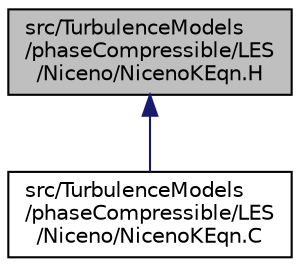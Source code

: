 digraph "src/TurbulenceModels/phaseCompressible/LES/Niceno/NicenoKEqn.H"
{
  bgcolor="transparent";
  edge [fontname="Helvetica",fontsize="10",labelfontname="Helvetica",labelfontsize="10"];
  node [fontname="Helvetica",fontsize="10",shape=record];
  Node1 [label="src/TurbulenceModels\l/phaseCompressible/LES\l/Niceno/NicenoKEqn.H",height=0.2,width=0.4,color="black", fillcolor="grey75", style="filled", fontcolor="black"];
  Node1 -> Node2 [dir="back",color="midnightblue",fontsize="10",style="solid",fontname="Helvetica"];
  Node2 [label="src/TurbulenceModels\l/phaseCompressible/LES\l/Niceno/NicenoKEqn.C",height=0.2,width=0.4,color="black",URL="$a10726.html"];
}
